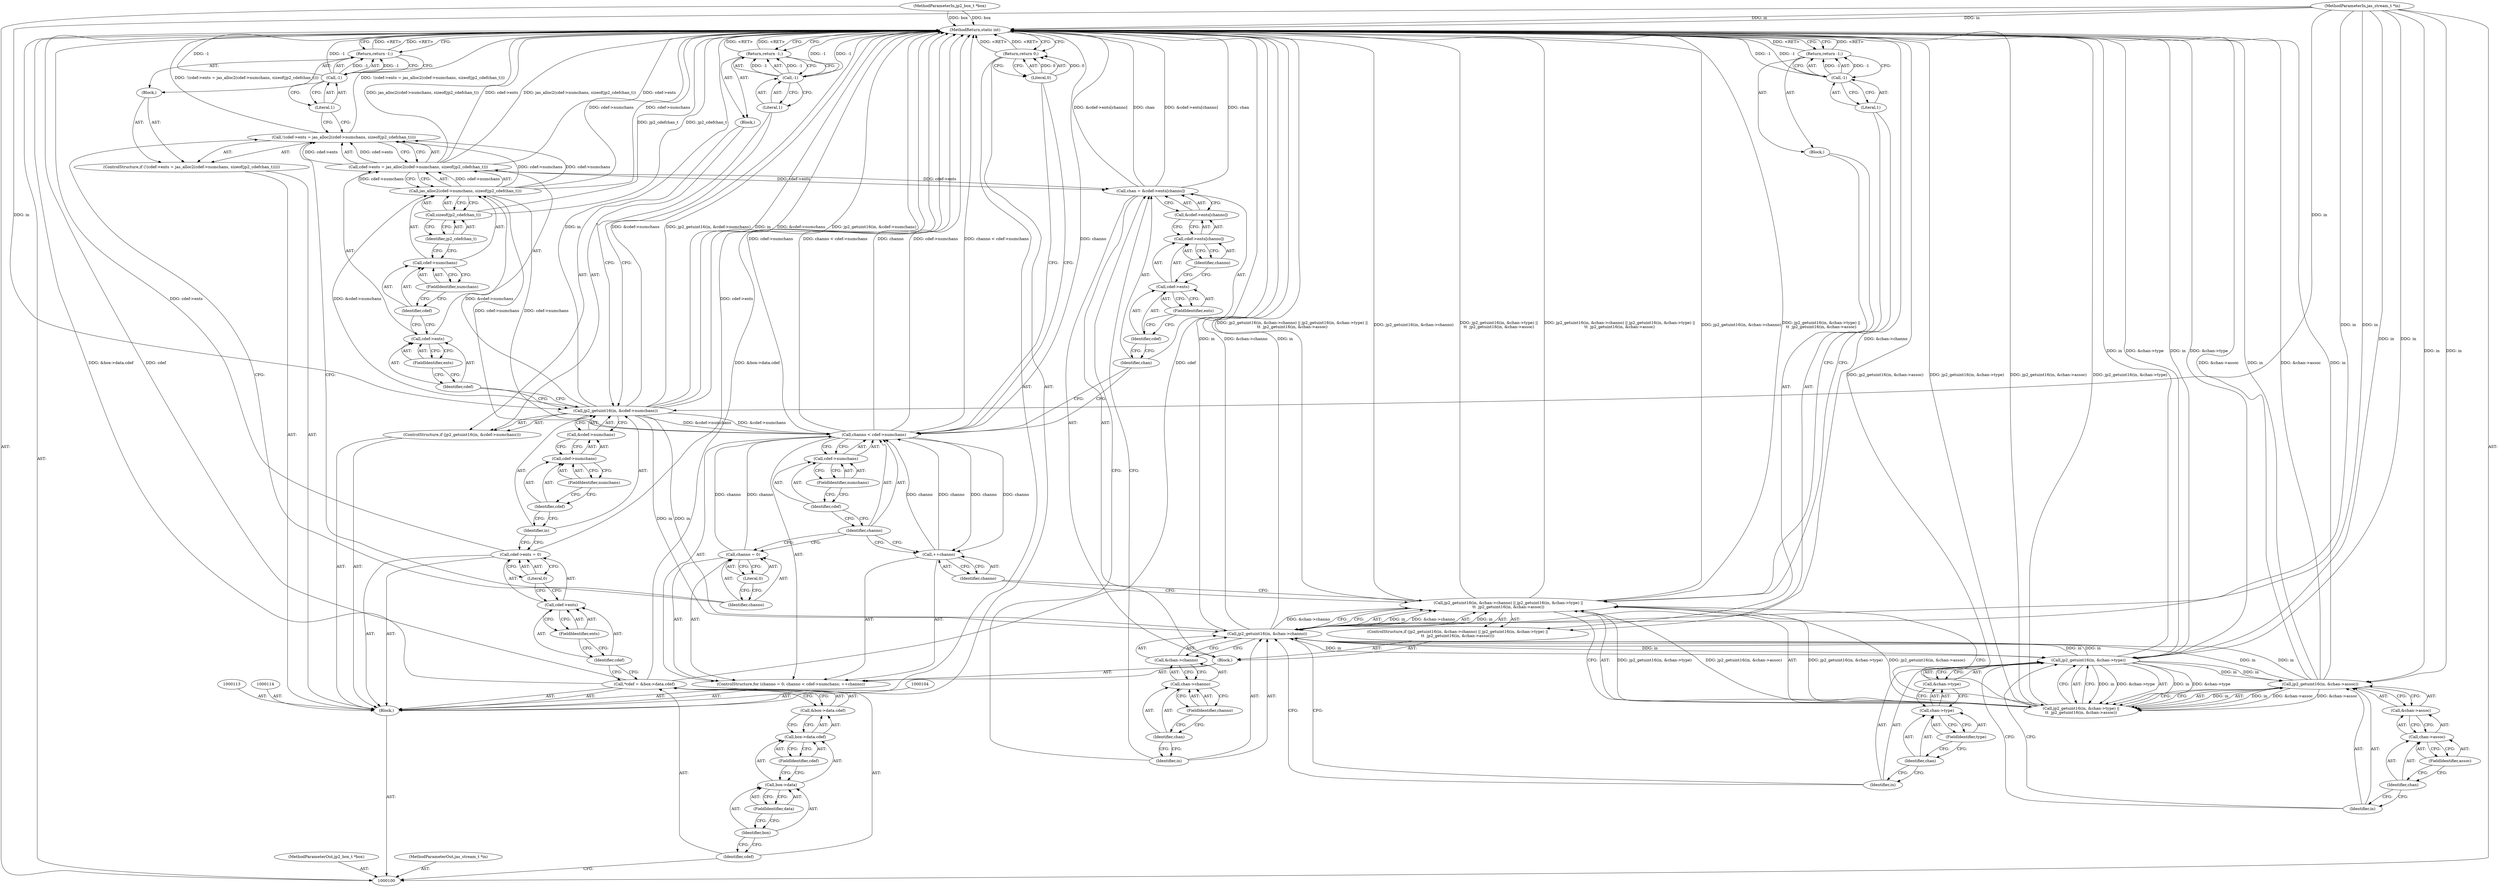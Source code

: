 digraph "0_jasper_e96fc4fdd525fa0ede28074a7e2b1caf94b58b0d_3" {
"1000194" [label="(MethodReturn,static int)"];
"1000101" [label="(MethodParameterIn,jp2_box_t *box)"];
"1000265" [label="(MethodParameterOut,jp2_box_t *box)"];
"1000102" [label="(MethodParameterIn,jas_stream_t *in)"];
"1000266" [label="(MethodParameterOut,jas_stream_t *in)"];
"1000131" [label="(ControlStructure,if (!(cdef->ents = jas_alloc2(cdef->numchans, sizeof(jp2_cdefchan_t)))))"];
"1000136" [label="(FieldIdentifier,ents)"];
"1000137" [label="(Call,jas_alloc2(cdef->numchans, sizeof(jp2_cdefchan_t)))"];
"1000138" [label="(Call,cdef->numchans)"];
"1000139" [label="(Identifier,cdef)"];
"1000140" [label="(FieldIdentifier,numchans)"];
"1000141" [label="(Call,sizeof(jp2_cdefchan_t))"];
"1000132" [label="(Call,!(cdef->ents = jas_alloc2(cdef->numchans, sizeof(jp2_cdefchan_t))))"];
"1000142" [label="(Identifier,jp2_cdefchan_t)"];
"1000133" [label="(Call,cdef->ents = jas_alloc2(cdef->numchans, sizeof(jp2_cdefchan_t)))"];
"1000134" [label="(Call,cdef->ents)"];
"1000135" [label="(Identifier,cdef)"];
"1000143" [label="(Block,)"];
"1000146" [label="(Literal,1)"];
"1000144" [label="(Return,return -1;)"];
"1000145" [label="(Call,-1)"];
"1000147" [label="(ControlStructure,for (channo = 0; channo < cdef->numchans; ++channo))"];
"1000150" [label="(Literal,0)"];
"1000151" [label="(Call,channo < cdef->numchans)"];
"1000152" [label="(Identifier,channo)"];
"1000153" [label="(Call,cdef->numchans)"];
"1000154" [label="(Identifier,cdef)"];
"1000155" [label="(FieldIdentifier,numchans)"];
"1000156" [label="(Call,++channo)"];
"1000157" [label="(Identifier,channo)"];
"1000158" [label="(Block,)"];
"1000148" [label="(Call,channo = 0)"];
"1000149" [label="(Identifier,channo)"];
"1000162" [label="(Call,cdef->ents[channo])"];
"1000163" [label="(Call,cdef->ents)"];
"1000164" [label="(Identifier,cdef)"];
"1000165" [label="(FieldIdentifier,ents)"];
"1000159" [label="(Call,chan = &cdef->ents[channo])"];
"1000160" [label="(Identifier,chan)"];
"1000166" [label="(Identifier,channo)"];
"1000161" [label="(Call,&cdef->ents[channo])"];
"1000167" [label="(ControlStructure,if (jp2_getuint16(in, &chan->channo) || jp2_getuint16(in, &chan->type) ||\n\t\t  jp2_getuint16(in, &chan->assoc)))"];
"1000170" [label="(Identifier,in)"];
"1000171" [label="(Call,&chan->channo)"];
"1000172" [label="(Call,chan->channo)"];
"1000173" [label="(Identifier,chan)"];
"1000174" [label="(FieldIdentifier,channo)"];
"1000175" [label="(Call,jp2_getuint16(in, &chan->type) ||\n\t\t  jp2_getuint16(in, &chan->assoc))"];
"1000176" [label="(Call,jp2_getuint16(in, &chan->type))"];
"1000177" [label="(Identifier,in)"];
"1000168" [label="(Call,jp2_getuint16(in, &chan->channo) || jp2_getuint16(in, &chan->type) ||\n\t\t  jp2_getuint16(in, &chan->assoc))"];
"1000169" [label="(Call,jp2_getuint16(in, &chan->channo))"];
"1000178" [label="(Call,&chan->type)"];
"1000179" [label="(Call,chan->type)"];
"1000180" [label="(Identifier,chan)"];
"1000181" [label="(FieldIdentifier,type)"];
"1000183" [label="(Identifier,in)"];
"1000184" [label="(Call,&chan->assoc)"];
"1000185" [label="(Call,chan->assoc)"];
"1000186" [label="(Identifier,chan)"];
"1000187" [label="(FieldIdentifier,assoc)"];
"1000188" [label="(Block,)"];
"1000182" [label="(Call,jp2_getuint16(in, &chan->assoc))"];
"1000190" [label="(Call,-1)"];
"1000191" [label="(Literal,1)"];
"1000189" [label="(Return,return -1;)"];
"1000103" [label="(Block,)"];
"1000192" [label="(Return,return 0;)"];
"1000193" [label="(Literal,0)"];
"1000105" [label="(Call,*cdef = &box->data.cdef)"];
"1000106" [label="(Identifier,cdef)"];
"1000107" [label="(Call,&box->data.cdef)"];
"1000108" [label="(Call,box->data.cdef)"];
"1000109" [label="(Call,box->data)"];
"1000110" [label="(Identifier,box)"];
"1000111" [label="(FieldIdentifier,data)"];
"1000112" [label="(FieldIdentifier,cdef)"];
"1000115" [label="(Call,cdef->ents = 0)"];
"1000116" [label="(Call,cdef->ents)"];
"1000117" [label="(Identifier,cdef)"];
"1000119" [label="(Literal,0)"];
"1000118" [label="(FieldIdentifier,ents)"];
"1000120" [label="(ControlStructure,if (jp2_getuint16(in, &cdef->numchans)))"];
"1000122" [label="(Identifier,in)"];
"1000123" [label="(Call,&cdef->numchans)"];
"1000124" [label="(Call,cdef->numchans)"];
"1000125" [label="(Identifier,cdef)"];
"1000126" [label="(FieldIdentifier,numchans)"];
"1000127" [label="(Block,)"];
"1000121" [label="(Call,jp2_getuint16(in, &cdef->numchans))"];
"1000129" [label="(Call,-1)"];
"1000130" [label="(Literal,1)"];
"1000128" [label="(Return,return -1;)"];
"1000194" -> "1000100"  [label="AST: "];
"1000194" -> "1000128"  [label="CFG: "];
"1000194" -> "1000144"  [label="CFG: "];
"1000194" -> "1000189"  [label="CFG: "];
"1000194" -> "1000192"  [label="CFG: "];
"1000144" -> "1000194"  [label="DDG: <RET>"];
"1000168" -> "1000194"  [label="DDG: jp2_getuint16(in, &chan->channo) || jp2_getuint16(in, &chan->type) ||\n\t\t  jp2_getuint16(in, &chan->assoc)"];
"1000168" -> "1000194"  [label="DDG: jp2_getuint16(in, &chan->channo)"];
"1000168" -> "1000194"  [label="DDG: jp2_getuint16(in, &chan->type) ||\n\t\t  jp2_getuint16(in, &chan->assoc)"];
"1000141" -> "1000194"  [label="DDG: jp2_cdefchan_t"];
"1000159" -> "1000194"  [label="DDG: chan"];
"1000159" -> "1000194"  [label="DDG: &cdef->ents[channo]"];
"1000151" -> "1000194"  [label="DDG: cdef->numchans"];
"1000151" -> "1000194"  [label="DDG: channo < cdef->numchans"];
"1000151" -> "1000194"  [label="DDG: channo"];
"1000101" -> "1000194"  [label="DDG: box"];
"1000175" -> "1000194"  [label="DDG: jp2_getuint16(in, &chan->assoc)"];
"1000175" -> "1000194"  [label="DDG: jp2_getuint16(in, &chan->type)"];
"1000176" -> "1000194"  [label="DDG: &chan->type"];
"1000176" -> "1000194"  [label="DDG: in"];
"1000105" -> "1000194"  [label="DDG: &box->data.cdef"];
"1000105" -> "1000194"  [label="DDG: cdef"];
"1000190" -> "1000194"  [label="DDG: -1"];
"1000121" -> "1000194"  [label="DDG: &cdef->numchans"];
"1000121" -> "1000194"  [label="DDG: jp2_getuint16(in, &cdef->numchans)"];
"1000121" -> "1000194"  [label="DDG: in"];
"1000132" -> "1000194"  [label="DDG: !(cdef->ents = jas_alloc2(cdef->numchans, sizeof(jp2_cdefchan_t)))"];
"1000182" -> "1000194"  [label="DDG: &chan->assoc"];
"1000182" -> "1000194"  [label="DDG: in"];
"1000129" -> "1000194"  [label="DDG: -1"];
"1000133" -> "1000194"  [label="DDG: cdef->ents"];
"1000133" -> "1000194"  [label="DDG: jas_alloc2(cdef->numchans, sizeof(jp2_cdefchan_t))"];
"1000102" -> "1000194"  [label="DDG: in"];
"1000145" -> "1000194"  [label="DDG: -1"];
"1000169" -> "1000194"  [label="DDG: &chan->channo"];
"1000169" -> "1000194"  [label="DDG: in"];
"1000137" -> "1000194"  [label="DDG: cdef->numchans"];
"1000115" -> "1000194"  [label="DDG: cdef->ents"];
"1000192" -> "1000194"  [label="DDG: <RET>"];
"1000128" -> "1000194"  [label="DDG: <RET>"];
"1000189" -> "1000194"  [label="DDG: <RET>"];
"1000101" -> "1000100"  [label="AST: "];
"1000101" -> "1000194"  [label="DDG: box"];
"1000265" -> "1000100"  [label="AST: "];
"1000102" -> "1000100"  [label="AST: "];
"1000102" -> "1000194"  [label="DDG: in"];
"1000102" -> "1000121"  [label="DDG: in"];
"1000102" -> "1000169"  [label="DDG: in"];
"1000102" -> "1000176"  [label="DDG: in"];
"1000102" -> "1000182"  [label="DDG: in"];
"1000266" -> "1000100"  [label="AST: "];
"1000131" -> "1000103"  [label="AST: "];
"1000132" -> "1000131"  [label="AST: "];
"1000143" -> "1000131"  [label="AST: "];
"1000136" -> "1000134"  [label="AST: "];
"1000136" -> "1000135"  [label="CFG: "];
"1000134" -> "1000136"  [label="CFG: "];
"1000137" -> "1000133"  [label="AST: "];
"1000137" -> "1000141"  [label="CFG: "];
"1000138" -> "1000137"  [label="AST: "];
"1000141" -> "1000137"  [label="AST: "];
"1000133" -> "1000137"  [label="CFG: "];
"1000137" -> "1000194"  [label="DDG: cdef->numchans"];
"1000137" -> "1000132"  [label="DDG: cdef->numchans"];
"1000137" -> "1000133"  [label="DDG: cdef->numchans"];
"1000121" -> "1000137"  [label="DDG: &cdef->numchans"];
"1000137" -> "1000151"  [label="DDG: cdef->numchans"];
"1000138" -> "1000137"  [label="AST: "];
"1000138" -> "1000140"  [label="CFG: "];
"1000139" -> "1000138"  [label="AST: "];
"1000140" -> "1000138"  [label="AST: "];
"1000142" -> "1000138"  [label="CFG: "];
"1000139" -> "1000138"  [label="AST: "];
"1000139" -> "1000134"  [label="CFG: "];
"1000140" -> "1000139"  [label="CFG: "];
"1000140" -> "1000138"  [label="AST: "];
"1000140" -> "1000139"  [label="CFG: "];
"1000138" -> "1000140"  [label="CFG: "];
"1000141" -> "1000137"  [label="AST: "];
"1000141" -> "1000142"  [label="CFG: "];
"1000142" -> "1000141"  [label="AST: "];
"1000137" -> "1000141"  [label="CFG: "];
"1000141" -> "1000194"  [label="DDG: jp2_cdefchan_t"];
"1000132" -> "1000131"  [label="AST: "];
"1000132" -> "1000133"  [label="CFG: "];
"1000133" -> "1000132"  [label="AST: "];
"1000146" -> "1000132"  [label="CFG: "];
"1000149" -> "1000132"  [label="CFG: "];
"1000132" -> "1000194"  [label="DDG: !(cdef->ents = jas_alloc2(cdef->numchans, sizeof(jp2_cdefchan_t)))"];
"1000133" -> "1000132"  [label="DDG: cdef->ents"];
"1000137" -> "1000132"  [label="DDG: cdef->numchans"];
"1000142" -> "1000141"  [label="AST: "];
"1000142" -> "1000138"  [label="CFG: "];
"1000141" -> "1000142"  [label="CFG: "];
"1000133" -> "1000132"  [label="AST: "];
"1000133" -> "1000137"  [label="CFG: "];
"1000134" -> "1000133"  [label="AST: "];
"1000137" -> "1000133"  [label="AST: "];
"1000132" -> "1000133"  [label="CFG: "];
"1000133" -> "1000194"  [label="DDG: cdef->ents"];
"1000133" -> "1000194"  [label="DDG: jas_alloc2(cdef->numchans, sizeof(jp2_cdefchan_t))"];
"1000133" -> "1000132"  [label="DDG: cdef->ents"];
"1000137" -> "1000133"  [label="DDG: cdef->numchans"];
"1000133" -> "1000159"  [label="DDG: cdef->ents"];
"1000134" -> "1000133"  [label="AST: "];
"1000134" -> "1000136"  [label="CFG: "];
"1000135" -> "1000134"  [label="AST: "];
"1000136" -> "1000134"  [label="AST: "];
"1000139" -> "1000134"  [label="CFG: "];
"1000135" -> "1000134"  [label="AST: "];
"1000135" -> "1000121"  [label="CFG: "];
"1000136" -> "1000135"  [label="CFG: "];
"1000143" -> "1000131"  [label="AST: "];
"1000144" -> "1000143"  [label="AST: "];
"1000146" -> "1000145"  [label="AST: "];
"1000146" -> "1000132"  [label="CFG: "];
"1000145" -> "1000146"  [label="CFG: "];
"1000144" -> "1000143"  [label="AST: "];
"1000144" -> "1000145"  [label="CFG: "];
"1000145" -> "1000144"  [label="AST: "];
"1000194" -> "1000144"  [label="CFG: "];
"1000144" -> "1000194"  [label="DDG: <RET>"];
"1000145" -> "1000144"  [label="DDG: -1"];
"1000145" -> "1000144"  [label="AST: "];
"1000145" -> "1000146"  [label="CFG: "];
"1000146" -> "1000145"  [label="AST: "];
"1000144" -> "1000145"  [label="CFG: "];
"1000145" -> "1000194"  [label="DDG: -1"];
"1000145" -> "1000144"  [label="DDG: -1"];
"1000147" -> "1000103"  [label="AST: "];
"1000148" -> "1000147"  [label="AST: "];
"1000151" -> "1000147"  [label="AST: "];
"1000156" -> "1000147"  [label="AST: "];
"1000158" -> "1000147"  [label="AST: "];
"1000150" -> "1000148"  [label="AST: "];
"1000150" -> "1000149"  [label="CFG: "];
"1000148" -> "1000150"  [label="CFG: "];
"1000151" -> "1000147"  [label="AST: "];
"1000151" -> "1000153"  [label="CFG: "];
"1000152" -> "1000151"  [label="AST: "];
"1000153" -> "1000151"  [label="AST: "];
"1000160" -> "1000151"  [label="CFG: "];
"1000193" -> "1000151"  [label="CFG: "];
"1000151" -> "1000194"  [label="DDG: cdef->numchans"];
"1000151" -> "1000194"  [label="DDG: channo < cdef->numchans"];
"1000151" -> "1000194"  [label="DDG: channo"];
"1000156" -> "1000151"  [label="DDG: channo"];
"1000148" -> "1000151"  [label="DDG: channo"];
"1000121" -> "1000151"  [label="DDG: &cdef->numchans"];
"1000137" -> "1000151"  [label="DDG: cdef->numchans"];
"1000151" -> "1000156"  [label="DDG: channo"];
"1000152" -> "1000151"  [label="AST: "];
"1000152" -> "1000148"  [label="CFG: "];
"1000152" -> "1000156"  [label="CFG: "];
"1000154" -> "1000152"  [label="CFG: "];
"1000153" -> "1000151"  [label="AST: "];
"1000153" -> "1000155"  [label="CFG: "];
"1000154" -> "1000153"  [label="AST: "];
"1000155" -> "1000153"  [label="AST: "];
"1000151" -> "1000153"  [label="CFG: "];
"1000154" -> "1000153"  [label="AST: "];
"1000154" -> "1000152"  [label="CFG: "];
"1000155" -> "1000154"  [label="CFG: "];
"1000155" -> "1000153"  [label="AST: "];
"1000155" -> "1000154"  [label="CFG: "];
"1000153" -> "1000155"  [label="CFG: "];
"1000156" -> "1000147"  [label="AST: "];
"1000156" -> "1000157"  [label="CFG: "];
"1000157" -> "1000156"  [label="AST: "];
"1000152" -> "1000156"  [label="CFG: "];
"1000156" -> "1000151"  [label="DDG: channo"];
"1000151" -> "1000156"  [label="DDG: channo"];
"1000157" -> "1000156"  [label="AST: "];
"1000157" -> "1000168"  [label="CFG: "];
"1000156" -> "1000157"  [label="CFG: "];
"1000158" -> "1000147"  [label="AST: "];
"1000159" -> "1000158"  [label="AST: "];
"1000167" -> "1000158"  [label="AST: "];
"1000148" -> "1000147"  [label="AST: "];
"1000148" -> "1000150"  [label="CFG: "];
"1000149" -> "1000148"  [label="AST: "];
"1000150" -> "1000148"  [label="AST: "];
"1000152" -> "1000148"  [label="CFG: "];
"1000148" -> "1000151"  [label="DDG: channo"];
"1000149" -> "1000148"  [label="AST: "];
"1000149" -> "1000132"  [label="CFG: "];
"1000150" -> "1000149"  [label="CFG: "];
"1000162" -> "1000161"  [label="AST: "];
"1000162" -> "1000166"  [label="CFG: "];
"1000163" -> "1000162"  [label="AST: "];
"1000166" -> "1000162"  [label="AST: "];
"1000161" -> "1000162"  [label="CFG: "];
"1000163" -> "1000162"  [label="AST: "];
"1000163" -> "1000165"  [label="CFG: "];
"1000164" -> "1000163"  [label="AST: "];
"1000165" -> "1000163"  [label="AST: "];
"1000166" -> "1000163"  [label="CFG: "];
"1000164" -> "1000163"  [label="AST: "];
"1000164" -> "1000160"  [label="CFG: "];
"1000165" -> "1000164"  [label="CFG: "];
"1000165" -> "1000163"  [label="AST: "];
"1000165" -> "1000164"  [label="CFG: "];
"1000163" -> "1000165"  [label="CFG: "];
"1000159" -> "1000158"  [label="AST: "];
"1000159" -> "1000161"  [label="CFG: "];
"1000160" -> "1000159"  [label="AST: "];
"1000161" -> "1000159"  [label="AST: "];
"1000170" -> "1000159"  [label="CFG: "];
"1000159" -> "1000194"  [label="DDG: chan"];
"1000159" -> "1000194"  [label="DDG: &cdef->ents[channo]"];
"1000133" -> "1000159"  [label="DDG: cdef->ents"];
"1000160" -> "1000159"  [label="AST: "];
"1000160" -> "1000151"  [label="CFG: "];
"1000164" -> "1000160"  [label="CFG: "];
"1000166" -> "1000162"  [label="AST: "];
"1000166" -> "1000163"  [label="CFG: "];
"1000162" -> "1000166"  [label="CFG: "];
"1000161" -> "1000159"  [label="AST: "];
"1000161" -> "1000162"  [label="CFG: "];
"1000162" -> "1000161"  [label="AST: "];
"1000159" -> "1000161"  [label="CFG: "];
"1000167" -> "1000158"  [label="AST: "];
"1000168" -> "1000167"  [label="AST: "];
"1000188" -> "1000167"  [label="AST: "];
"1000170" -> "1000169"  [label="AST: "];
"1000170" -> "1000159"  [label="CFG: "];
"1000173" -> "1000170"  [label="CFG: "];
"1000171" -> "1000169"  [label="AST: "];
"1000171" -> "1000172"  [label="CFG: "];
"1000172" -> "1000171"  [label="AST: "];
"1000169" -> "1000171"  [label="CFG: "];
"1000172" -> "1000171"  [label="AST: "];
"1000172" -> "1000174"  [label="CFG: "];
"1000173" -> "1000172"  [label="AST: "];
"1000174" -> "1000172"  [label="AST: "];
"1000171" -> "1000172"  [label="CFG: "];
"1000173" -> "1000172"  [label="AST: "];
"1000173" -> "1000170"  [label="CFG: "];
"1000174" -> "1000173"  [label="CFG: "];
"1000174" -> "1000172"  [label="AST: "];
"1000174" -> "1000173"  [label="CFG: "];
"1000172" -> "1000174"  [label="CFG: "];
"1000175" -> "1000168"  [label="AST: "];
"1000175" -> "1000176"  [label="CFG: "];
"1000175" -> "1000182"  [label="CFG: "];
"1000176" -> "1000175"  [label="AST: "];
"1000182" -> "1000175"  [label="AST: "];
"1000168" -> "1000175"  [label="CFG: "];
"1000175" -> "1000194"  [label="DDG: jp2_getuint16(in, &chan->assoc)"];
"1000175" -> "1000194"  [label="DDG: jp2_getuint16(in, &chan->type)"];
"1000175" -> "1000168"  [label="DDG: jp2_getuint16(in, &chan->type)"];
"1000175" -> "1000168"  [label="DDG: jp2_getuint16(in, &chan->assoc)"];
"1000176" -> "1000175"  [label="DDG: in"];
"1000176" -> "1000175"  [label="DDG: &chan->type"];
"1000182" -> "1000175"  [label="DDG: in"];
"1000182" -> "1000175"  [label="DDG: &chan->assoc"];
"1000176" -> "1000175"  [label="AST: "];
"1000176" -> "1000178"  [label="CFG: "];
"1000177" -> "1000176"  [label="AST: "];
"1000178" -> "1000176"  [label="AST: "];
"1000183" -> "1000176"  [label="CFG: "];
"1000175" -> "1000176"  [label="CFG: "];
"1000176" -> "1000194"  [label="DDG: &chan->type"];
"1000176" -> "1000194"  [label="DDG: in"];
"1000176" -> "1000169"  [label="DDG: in"];
"1000176" -> "1000175"  [label="DDG: in"];
"1000176" -> "1000175"  [label="DDG: &chan->type"];
"1000169" -> "1000176"  [label="DDG: in"];
"1000102" -> "1000176"  [label="DDG: in"];
"1000176" -> "1000182"  [label="DDG: in"];
"1000177" -> "1000176"  [label="AST: "];
"1000177" -> "1000169"  [label="CFG: "];
"1000180" -> "1000177"  [label="CFG: "];
"1000168" -> "1000167"  [label="AST: "];
"1000168" -> "1000169"  [label="CFG: "];
"1000168" -> "1000175"  [label="CFG: "];
"1000169" -> "1000168"  [label="AST: "];
"1000175" -> "1000168"  [label="AST: "];
"1000191" -> "1000168"  [label="CFG: "];
"1000157" -> "1000168"  [label="CFG: "];
"1000168" -> "1000194"  [label="DDG: jp2_getuint16(in, &chan->channo) || jp2_getuint16(in, &chan->type) ||\n\t\t  jp2_getuint16(in, &chan->assoc)"];
"1000168" -> "1000194"  [label="DDG: jp2_getuint16(in, &chan->channo)"];
"1000168" -> "1000194"  [label="DDG: jp2_getuint16(in, &chan->type) ||\n\t\t  jp2_getuint16(in, &chan->assoc)"];
"1000169" -> "1000168"  [label="DDG: in"];
"1000169" -> "1000168"  [label="DDG: &chan->channo"];
"1000175" -> "1000168"  [label="DDG: jp2_getuint16(in, &chan->type)"];
"1000175" -> "1000168"  [label="DDG: jp2_getuint16(in, &chan->assoc)"];
"1000169" -> "1000168"  [label="AST: "];
"1000169" -> "1000171"  [label="CFG: "];
"1000170" -> "1000169"  [label="AST: "];
"1000171" -> "1000169"  [label="AST: "];
"1000177" -> "1000169"  [label="CFG: "];
"1000168" -> "1000169"  [label="CFG: "];
"1000169" -> "1000194"  [label="DDG: &chan->channo"];
"1000169" -> "1000194"  [label="DDG: in"];
"1000169" -> "1000168"  [label="DDG: in"];
"1000169" -> "1000168"  [label="DDG: &chan->channo"];
"1000121" -> "1000169"  [label="DDG: in"];
"1000182" -> "1000169"  [label="DDG: in"];
"1000176" -> "1000169"  [label="DDG: in"];
"1000102" -> "1000169"  [label="DDG: in"];
"1000169" -> "1000176"  [label="DDG: in"];
"1000178" -> "1000176"  [label="AST: "];
"1000178" -> "1000179"  [label="CFG: "];
"1000179" -> "1000178"  [label="AST: "];
"1000176" -> "1000178"  [label="CFG: "];
"1000179" -> "1000178"  [label="AST: "];
"1000179" -> "1000181"  [label="CFG: "];
"1000180" -> "1000179"  [label="AST: "];
"1000181" -> "1000179"  [label="AST: "];
"1000178" -> "1000179"  [label="CFG: "];
"1000180" -> "1000179"  [label="AST: "];
"1000180" -> "1000177"  [label="CFG: "];
"1000181" -> "1000180"  [label="CFG: "];
"1000181" -> "1000179"  [label="AST: "];
"1000181" -> "1000180"  [label="CFG: "];
"1000179" -> "1000181"  [label="CFG: "];
"1000183" -> "1000182"  [label="AST: "];
"1000183" -> "1000176"  [label="CFG: "];
"1000186" -> "1000183"  [label="CFG: "];
"1000184" -> "1000182"  [label="AST: "];
"1000184" -> "1000185"  [label="CFG: "];
"1000185" -> "1000184"  [label="AST: "];
"1000182" -> "1000184"  [label="CFG: "];
"1000185" -> "1000184"  [label="AST: "];
"1000185" -> "1000187"  [label="CFG: "];
"1000186" -> "1000185"  [label="AST: "];
"1000187" -> "1000185"  [label="AST: "];
"1000184" -> "1000185"  [label="CFG: "];
"1000186" -> "1000185"  [label="AST: "];
"1000186" -> "1000183"  [label="CFG: "];
"1000187" -> "1000186"  [label="CFG: "];
"1000187" -> "1000185"  [label="AST: "];
"1000187" -> "1000186"  [label="CFG: "];
"1000185" -> "1000187"  [label="CFG: "];
"1000188" -> "1000167"  [label="AST: "];
"1000189" -> "1000188"  [label="AST: "];
"1000182" -> "1000175"  [label="AST: "];
"1000182" -> "1000184"  [label="CFG: "];
"1000183" -> "1000182"  [label="AST: "];
"1000184" -> "1000182"  [label="AST: "];
"1000175" -> "1000182"  [label="CFG: "];
"1000182" -> "1000194"  [label="DDG: &chan->assoc"];
"1000182" -> "1000194"  [label="DDG: in"];
"1000182" -> "1000169"  [label="DDG: in"];
"1000182" -> "1000175"  [label="DDG: in"];
"1000182" -> "1000175"  [label="DDG: &chan->assoc"];
"1000176" -> "1000182"  [label="DDG: in"];
"1000102" -> "1000182"  [label="DDG: in"];
"1000190" -> "1000189"  [label="AST: "];
"1000190" -> "1000191"  [label="CFG: "];
"1000191" -> "1000190"  [label="AST: "];
"1000189" -> "1000190"  [label="CFG: "];
"1000190" -> "1000194"  [label="DDG: -1"];
"1000190" -> "1000189"  [label="DDG: -1"];
"1000191" -> "1000190"  [label="AST: "];
"1000191" -> "1000168"  [label="CFG: "];
"1000190" -> "1000191"  [label="CFG: "];
"1000189" -> "1000188"  [label="AST: "];
"1000189" -> "1000190"  [label="CFG: "];
"1000190" -> "1000189"  [label="AST: "];
"1000194" -> "1000189"  [label="CFG: "];
"1000189" -> "1000194"  [label="DDG: <RET>"];
"1000190" -> "1000189"  [label="DDG: -1"];
"1000103" -> "1000100"  [label="AST: "];
"1000104" -> "1000103"  [label="AST: "];
"1000105" -> "1000103"  [label="AST: "];
"1000113" -> "1000103"  [label="AST: "];
"1000114" -> "1000103"  [label="AST: "];
"1000115" -> "1000103"  [label="AST: "];
"1000120" -> "1000103"  [label="AST: "];
"1000131" -> "1000103"  [label="AST: "];
"1000147" -> "1000103"  [label="AST: "];
"1000192" -> "1000103"  [label="AST: "];
"1000192" -> "1000103"  [label="AST: "];
"1000192" -> "1000193"  [label="CFG: "];
"1000193" -> "1000192"  [label="AST: "];
"1000194" -> "1000192"  [label="CFG: "];
"1000192" -> "1000194"  [label="DDG: <RET>"];
"1000193" -> "1000192"  [label="DDG: 0"];
"1000193" -> "1000192"  [label="AST: "];
"1000193" -> "1000151"  [label="CFG: "];
"1000192" -> "1000193"  [label="CFG: "];
"1000193" -> "1000192"  [label="DDG: 0"];
"1000105" -> "1000103"  [label="AST: "];
"1000105" -> "1000107"  [label="CFG: "];
"1000106" -> "1000105"  [label="AST: "];
"1000107" -> "1000105"  [label="AST: "];
"1000117" -> "1000105"  [label="CFG: "];
"1000105" -> "1000194"  [label="DDG: &box->data.cdef"];
"1000105" -> "1000194"  [label="DDG: cdef"];
"1000106" -> "1000105"  [label="AST: "];
"1000106" -> "1000100"  [label="CFG: "];
"1000110" -> "1000106"  [label="CFG: "];
"1000107" -> "1000105"  [label="AST: "];
"1000107" -> "1000108"  [label="CFG: "];
"1000108" -> "1000107"  [label="AST: "];
"1000105" -> "1000107"  [label="CFG: "];
"1000108" -> "1000107"  [label="AST: "];
"1000108" -> "1000112"  [label="CFG: "];
"1000109" -> "1000108"  [label="AST: "];
"1000112" -> "1000108"  [label="AST: "];
"1000107" -> "1000108"  [label="CFG: "];
"1000109" -> "1000108"  [label="AST: "];
"1000109" -> "1000111"  [label="CFG: "];
"1000110" -> "1000109"  [label="AST: "];
"1000111" -> "1000109"  [label="AST: "];
"1000112" -> "1000109"  [label="CFG: "];
"1000110" -> "1000109"  [label="AST: "];
"1000110" -> "1000106"  [label="CFG: "];
"1000111" -> "1000110"  [label="CFG: "];
"1000111" -> "1000109"  [label="AST: "];
"1000111" -> "1000110"  [label="CFG: "];
"1000109" -> "1000111"  [label="CFG: "];
"1000112" -> "1000108"  [label="AST: "];
"1000112" -> "1000109"  [label="CFG: "];
"1000108" -> "1000112"  [label="CFG: "];
"1000115" -> "1000103"  [label="AST: "];
"1000115" -> "1000119"  [label="CFG: "];
"1000116" -> "1000115"  [label="AST: "];
"1000119" -> "1000115"  [label="AST: "];
"1000122" -> "1000115"  [label="CFG: "];
"1000115" -> "1000194"  [label="DDG: cdef->ents"];
"1000116" -> "1000115"  [label="AST: "];
"1000116" -> "1000118"  [label="CFG: "];
"1000117" -> "1000116"  [label="AST: "];
"1000118" -> "1000116"  [label="AST: "];
"1000119" -> "1000116"  [label="CFG: "];
"1000117" -> "1000116"  [label="AST: "];
"1000117" -> "1000105"  [label="CFG: "];
"1000118" -> "1000117"  [label="CFG: "];
"1000119" -> "1000115"  [label="AST: "];
"1000119" -> "1000116"  [label="CFG: "];
"1000115" -> "1000119"  [label="CFG: "];
"1000118" -> "1000116"  [label="AST: "];
"1000118" -> "1000117"  [label="CFG: "];
"1000116" -> "1000118"  [label="CFG: "];
"1000120" -> "1000103"  [label="AST: "];
"1000121" -> "1000120"  [label="AST: "];
"1000127" -> "1000120"  [label="AST: "];
"1000122" -> "1000121"  [label="AST: "];
"1000122" -> "1000115"  [label="CFG: "];
"1000125" -> "1000122"  [label="CFG: "];
"1000123" -> "1000121"  [label="AST: "];
"1000123" -> "1000124"  [label="CFG: "];
"1000124" -> "1000123"  [label="AST: "];
"1000121" -> "1000123"  [label="CFG: "];
"1000124" -> "1000123"  [label="AST: "];
"1000124" -> "1000126"  [label="CFG: "];
"1000125" -> "1000124"  [label="AST: "];
"1000126" -> "1000124"  [label="AST: "];
"1000123" -> "1000124"  [label="CFG: "];
"1000125" -> "1000124"  [label="AST: "];
"1000125" -> "1000122"  [label="CFG: "];
"1000126" -> "1000125"  [label="CFG: "];
"1000126" -> "1000124"  [label="AST: "];
"1000126" -> "1000125"  [label="CFG: "];
"1000124" -> "1000126"  [label="CFG: "];
"1000127" -> "1000120"  [label="AST: "];
"1000128" -> "1000127"  [label="AST: "];
"1000121" -> "1000120"  [label="AST: "];
"1000121" -> "1000123"  [label="CFG: "];
"1000122" -> "1000121"  [label="AST: "];
"1000123" -> "1000121"  [label="AST: "];
"1000130" -> "1000121"  [label="CFG: "];
"1000135" -> "1000121"  [label="CFG: "];
"1000121" -> "1000194"  [label="DDG: &cdef->numchans"];
"1000121" -> "1000194"  [label="DDG: jp2_getuint16(in, &cdef->numchans)"];
"1000121" -> "1000194"  [label="DDG: in"];
"1000102" -> "1000121"  [label="DDG: in"];
"1000121" -> "1000137"  [label="DDG: &cdef->numchans"];
"1000121" -> "1000151"  [label="DDG: &cdef->numchans"];
"1000121" -> "1000169"  [label="DDG: in"];
"1000129" -> "1000128"  [label="AST: "];
"1000129" -> "1000130"  [label="CFG: "];
"1000130" -> "1000129"  [label="AST: "];
"1000128" -> "1000129"  [label="CFG: "];
"1000129" -> "1000194"  [label="DDG: -1"];
"1000129" -> "1000128"  [label="DDG: -1"];
"1000130" -> "1000129"  [label="AST: "];
"1000130" -> "1000121"  [label="CFG: "];
"1000129" -> "1000130"  [label="CFG: "];
"1000128" -> "1000127"  [label="AST: "];
"1000128" -> "1000129"  [label="CFG: "];
"1000129" -> "1000128"  [label="AST: "];
"1000194" -> "1000128"  [label="CFG: "];
"1000128" -> "1000194"  [label="DDG: <RET>"];
"1000129" -> "1000128"  [label="DDG: -1"];
}
